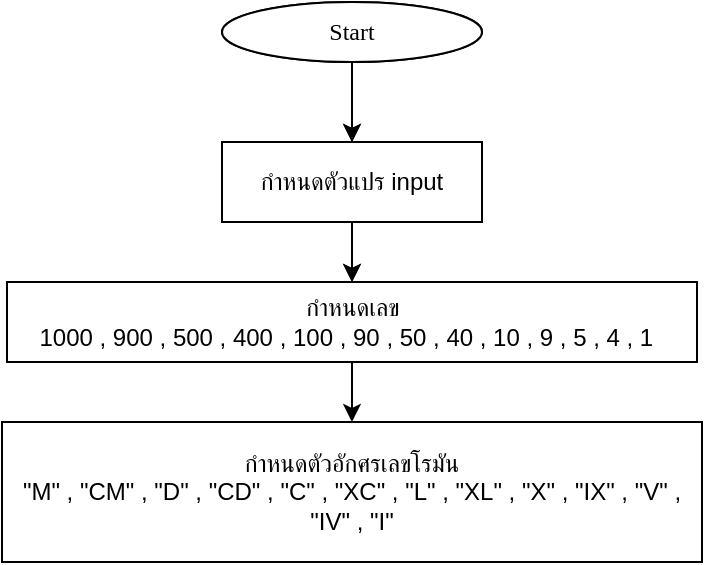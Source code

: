 <mxfile version="24.9.1">
  <diagram name="Page-1" id="ODRpRkfFOrF1jWLFc1VL">
    <mxGraphModel dx="2339" dy="1907" grid="1" gridSize="10" guides="1" tooltips="1" connect="1" arrows="1" fold="1" page="1" pageScale="1" pageWidth="850" pageHeight="1100" math="0" shadow="0">
      <root>
        <mxCell id="0" />
        <mxCell id="1" parent="0" />
        <mxCell id="2ShAjCmtuq8SF56eXPsB-1" value="" style="edgeStyle=orthogonalEdgeStyle;rounded=0;orthogonalLoop=1;jettySize=auto;html=1;" edge="1" parent="1" source="2ShAjCmtuq8SF56eXPsB-2" target="2ShAjCmtuq8SF56eXPsB-4">
          <mxGeometry relative="1" as="geometry" />
        </mxCell>
        <mxCell id="2ShAjCmtuq8SF56eXPsB-2" value="&lt;font data-font-src=&quot;https://fonts.googleapis.com/css?family=Sarabun&quot; face=&quot;Sarabun&quot;&gt;Start&lt;/font&gt;" style="ellipse;whiteSpace=wrap;html=1;" vertex="1" parent="1">
          <mxGeometry x="-590.0" y="-1060" width="130" height="30" as="geometry" />
        </mxCell>
        <mxCell id="2ShAjCmtuq8SF56eXPsB-3" value="" style="edgeStyle=orthogonalEdgeStyle;rounded=0;orthogonalLoop=1;jettySize=auto;html=1;" edge="1" parent="1" source="2ShAjCmtuq8SF56eXPsB-4" target="2ShAjCmtuq8SF56eXPsB-5">
          <mxGeometry relative="1" as="geometry" />
        </mxCell>
        <mxCell id="2ShAjCmtuq8SF56eXPsB-4" value="กำหนดตัวแปร input" style="rounded=0;whiteSpace=wrap;html=1;" vertex="1" parent="1">
          <mxGeometry x="-590.0" y="-990" width="130" height="40" as="geometry" />
        </mxCell>
        <mxCell id="2ShAjCmtuq8SF56eXPsB-5" value="กรอกค่า input" style="shape=parallelogram;perimeter=parallelogramPerimeter;whiteSpace=wrap;html=1;fixedSize=1;" vertex="1" parent="1">
          <mxGeometry x="-590.0" y="-920" width="130" height="40" as="geometry" />
        </mxCell>
        <mxCell id="2ShAjCmtuq8SF56eXPsB-6" style="edgeStyle=orthogonalEdgeStyle;rounded=0;orthogonalLoop=1;jettySize=auto;html=1;entryX=0.5;entryY=0;entryDx=0;entryDy=0;" edge="1" parent="1" source="2ShAjCmtuq8SF56eXPsB-7" target="2ShAjCmtuq8SF56eXPsB-9">
          <mxGeometry relative="1" as="geometry" />
        </mxCell>
        <mxCell id="2ShAjCmtuq8SF56eXPsB-7" value="&lt;font data-font-src=&quot;https://fonts.googleapis.com/css?family=Sarabun&quot; face=&quot;Sarabun&quot;&gt;Start&lt;/font&gt;" style="ellipse;whiteSpace=wrap;html=1;" vertex="1" parent="1">
          <mxGeometry x="-590" y="-1060" width="130" height="30" as="geometry" />
        </mxCell>
        <mxCell id="2ShAjCmtuq8SF56eXPsB-8" value="" style="edgeStyle=orthogonalEdgeStyle;rounded=0;orthogonalLoop=1;jettySize=auto;html=1;" edge="1" parent="1" source="2ShAjCmtuq8SF56eXPsB-9" target="2ShAjCmtuq8SF56eXPsB-13">
          <mxGeometry relative="1" as="geometry" />
        </mxCell>
        <mxCell id="2ShAjCmtuq8SF56eXPsB-9" value="กำหนดตัวแปร input" style="rounded=0;whiteSpace=wrap;html=1;" vertex="1" parent="1">
          <mxGeometry x="-590.0" y="-990" width="130" height="40" as="geometry" />
        </mxCell>
        <mxCell id="2ShAjCmtuq8SF56eXPsB-12" value="" style="edgeStyle=orthogonalEdgeStyle;rounded=0;orthogonalLoop=1;jettySize=auto;html=1;" edge="1" parent="1" source="2ShAjCmtuq8SF56eXPsB-13">
          <mxGeometry relative="1" as="geometry">
            <mxPoint x="-525.043" y="-850" as="targetPoint" />
          </mxGeometry>
        </mxCell>
        <mxCell id="2ShAjCmtuq8SF56eXPsB-13" value="กำหนดเลข&lt;div&gt;1000 , 900 , 500 , 400 , 100 , 90 , 50 , 40 , 10 , 9 , 5 , 4 , 1&amp;nbsp;&amp;nbsp;&lt;/div&gt;" style="rounded=0;whiteSpace=wrap;html=1;" vertex="1" parent="1">
          <mxGeometry x="-697.5" y="-920" width="345" height="40" as="geometry" />
        </mxCell>
        <mxCell id="2ShAjCmtuq8SF56eXPsB-14" value="กรอกค่า input" style="shape=parallelogram;perimeter=parallelogramPerimeter;whiteSpace=wrap;html=1;fixedSize=1;" vertex="1" parent="1">
          <mxGeometry x="-590.0" y="-850" width="130" height="40" as="geometry" />
        </mxCell>
        <mxCell id="2ShAjCmtuq8SF56eXPsB-16" value="&lt;div&gt;กำหนดตัวอักศรเลขโรมัน&lt;/div&gt;&quot;M&quot; , &quot;CM&quot; , &quot;D&quot; , &quot;CD&quot; , &quot;C&quot; , &quot;XC&quot; , &quot;L&quot; , &quot;XL&quot; , &quot;X&quot; , &quot;IX&quot; , &quot;V&quot; , &quot;IV&quot; , &quot;I&quot;" style="rounded=0;whiteSpace=wrap;html=1;" vertex="1" parent="1">
          <mxGeometry x="-700" y="-850" width="350" height="70" as="geometry" />
        </mxCell>
      </root>
    </mxGraphModel>
  </diagram>
</mxfile>

